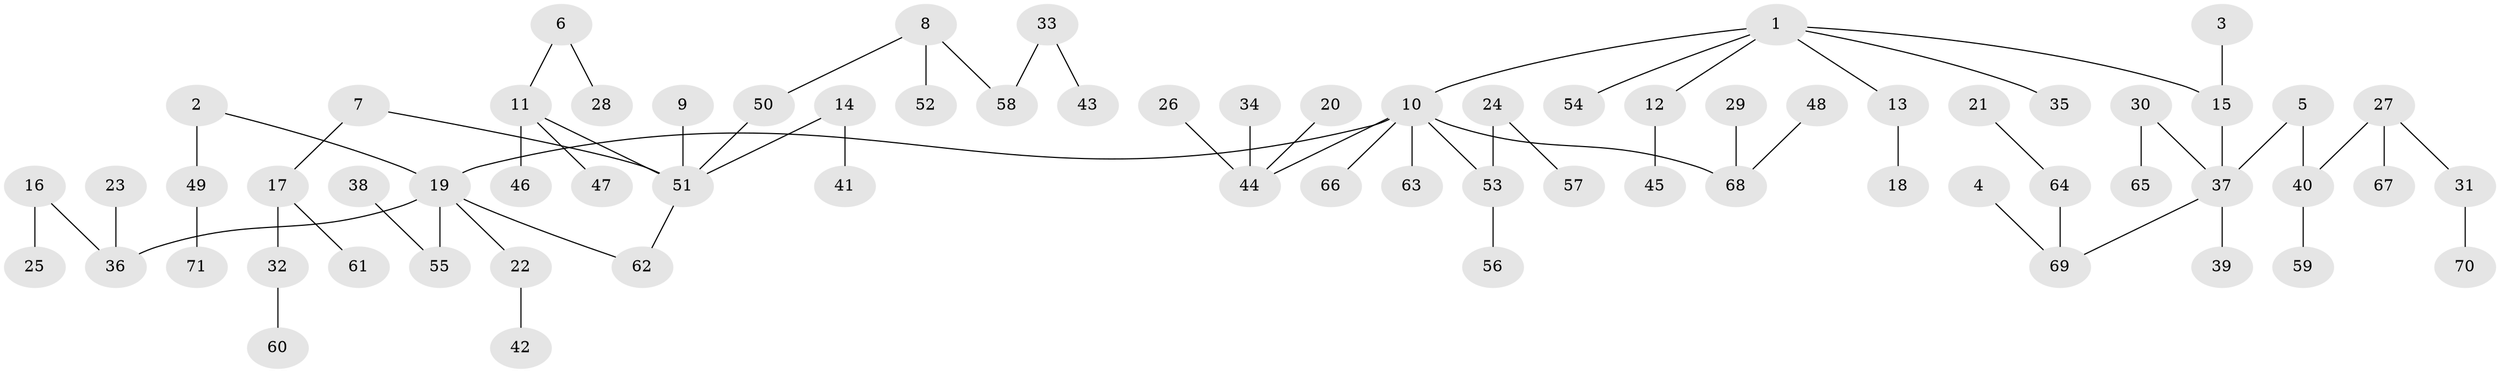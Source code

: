 // original degree distribution, {4: 0.04964539007092199, 6: 0.014184397163120567, 9: 0.0070921985815602835, 7: 0.014184397163120567, 5: 0.02127659574468085, 2: 0.2978723404255319, 3: 0.12056737588652482, 1: 0.475177304964539}
// Generated by graph-tools (version 1.1) at 2025/02/03/09/25 03:02:23]
// undirected, 71 vertices, 70 edges
graph export_dot {
graph [start="1"]
  node [color=gray90,style=filled];
  1;
  2;
  3;
  4;
  5;
  6;
  7;
  8;
  9;
  10;
  11;
  12;
  13;
  14;
  15;
  16;
  17;
  18;
  19;
  20;
  21;
  22;
  23;
  24;
  25;
  26;
  27;
  28;
  29;
  30;
  31;
  32;
  33;
  34;
  35;
  36;
  37;
  38;
  39;
  40;
  41;
  42;
  43;
  44;
  45;
  46;
  47;
  48;
  49;
  50;
  51;
  52;
  53;
  54;
  55;
  56;
  57;
  58;
  59;
  60;
  61;
  62;
  63;
  64;
  65;
  66;
  67;
  68;
  69;
  70;
  71;
  1 -- 10 [weight=1.0];
  1 -- 12 [weight=1.0];
  1 -- 13 [weight=1.0];
  1 -- 15 [weight=1.0];
  1 -- 35 [weight=1.0];
  1 -- 54 [weight=1.0];
  2 -- 19 [weight=1.0];
  2 -- 49 [weight=1.0];
  3 -- 15 [weight=1.0];
  4 -- 69 [weight=1.0];
  5 -- 37 [weight=1.0];
  5 -- 40 [weight=1.0];
  6 -- 11 [weight=1.0];
  6 -- 28 [weight=1.0];
  7 -- 17 [weight=1.0];
  7 -- 51 [weight=1.0];
  8 -- 50 [weight=1.0];
  8 -- 52 [weight=1.0];
  8 -- 58 [weight=1.0];
  9 -- 51 [weight=1.0];
  10 -- 19 [weight=1.0];
  10 -- 44 [weight=1.0];
  10 -- 53 [weight=1.0];
  10 -- 63 [weight=1.0];
  10 -- 66 [weight=1.0];
  10 -- 68 [weight=1.0];
  11 -- 46 [weight=1.0];
  11 -- 47 [weight=1.0];
  11 -- 51 [weight=1.0];
  12 -- 45 [weight=1.0];
  13 -- 18 [weight=1.0];
  14 -- 41 [weight=1.0];
  14 -- 51 [weight=1.0];
  15 -- 37 [weight=1.0];
  16 -- 25 [weight=1.0];
  16 -- 36 [weight=1.0];
  17 -- 32 [weight=1.0];
  17 -- 61 [weight=1.0];
  19 -- 22 [weight=1.0];
  19 -- 36 [weight=1.0];
  19 -- 55 [weight=1.0];
  19 -- 62 [weight=1.0];
  20 -- 44 [weight=1.0];
  21 -- 64 [weight=1.0];
  22 -- 42 [weight=1.0];
  23 -- 36 [weight=1.0];
  24 -- 53 [weight=1.0];
  24 -- 57 [weight=1.0];
  26 -- 44 [weight=1.0];
  27 -- 31 [weight=1.0];
  27 -- 40 [weight=1.0];
  27 -- 67 [weight=1.0];
  29 -- 68 [weight=1.0];
  30 -- 37 [weight=1.0];
  30 -- 65 [weight=1.0];
  31 -- 70 [weight=1.0];
  32 -- 60 [weight=1.0];
  33 -- 43 [weight=1.0];
  33 -- 58 [weight=1.0];
  34 -- 44 [weight=1.0];
  37 -- 39 [weight=1.0];
  37 -- 69 [weight=1.0];
  38 -- 55 [weight=1.0];
  40 -- 59 [weight=1.0];
  48 -- 68 [weight=1.0];
  49 -- 71 [weight=1.0];
  50 -- 51 [weight=1.0];
  51 -- 62 [weight=1.0];
  53 -- 56 [weight=1.0];
  64 -- 69 [weight=1.0];
}
